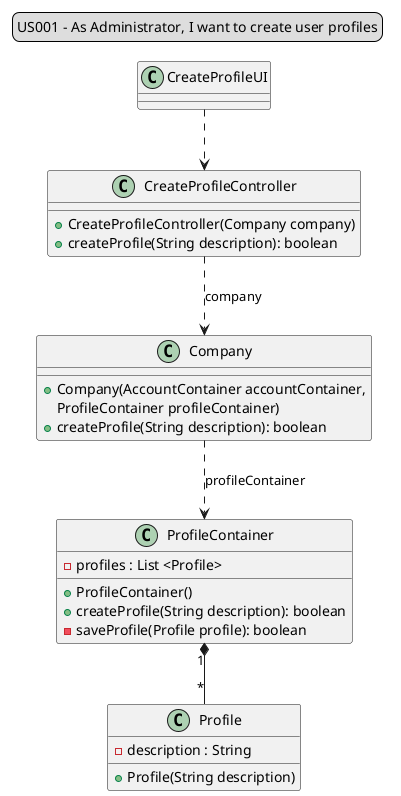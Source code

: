 @startuml
'https://plantuml.com/class-diagram

'..|> implementation
'-- associado
'..> depende

 legend top
US001 - As Administrator, I want to create user profiles
 end legend

CreateProfileUI..>CreateProfileController
CreateProfileController..>Company: company
Company..>ProfileContainer: profileContainer
ProfileContainer"1"*--"*"Profile

class CreateProfileUI {
}

class CreateProfileController {
+CreateProfileController(Company company)
+createProfile(String description): boolean
}
class Company{
+Company(AccountContainer accountContainer,
ProfileContainer profileContainer)
+createProfile(String description): boolean

}

class ProfileContainer {
-profiles : List <Profile>
+ProfileContainer()
+createProfile(String description): boolean
-saveProfile(Profile profile): boolean
}

class Profile {
-description : String
+Profile(String description)
}

@enduml